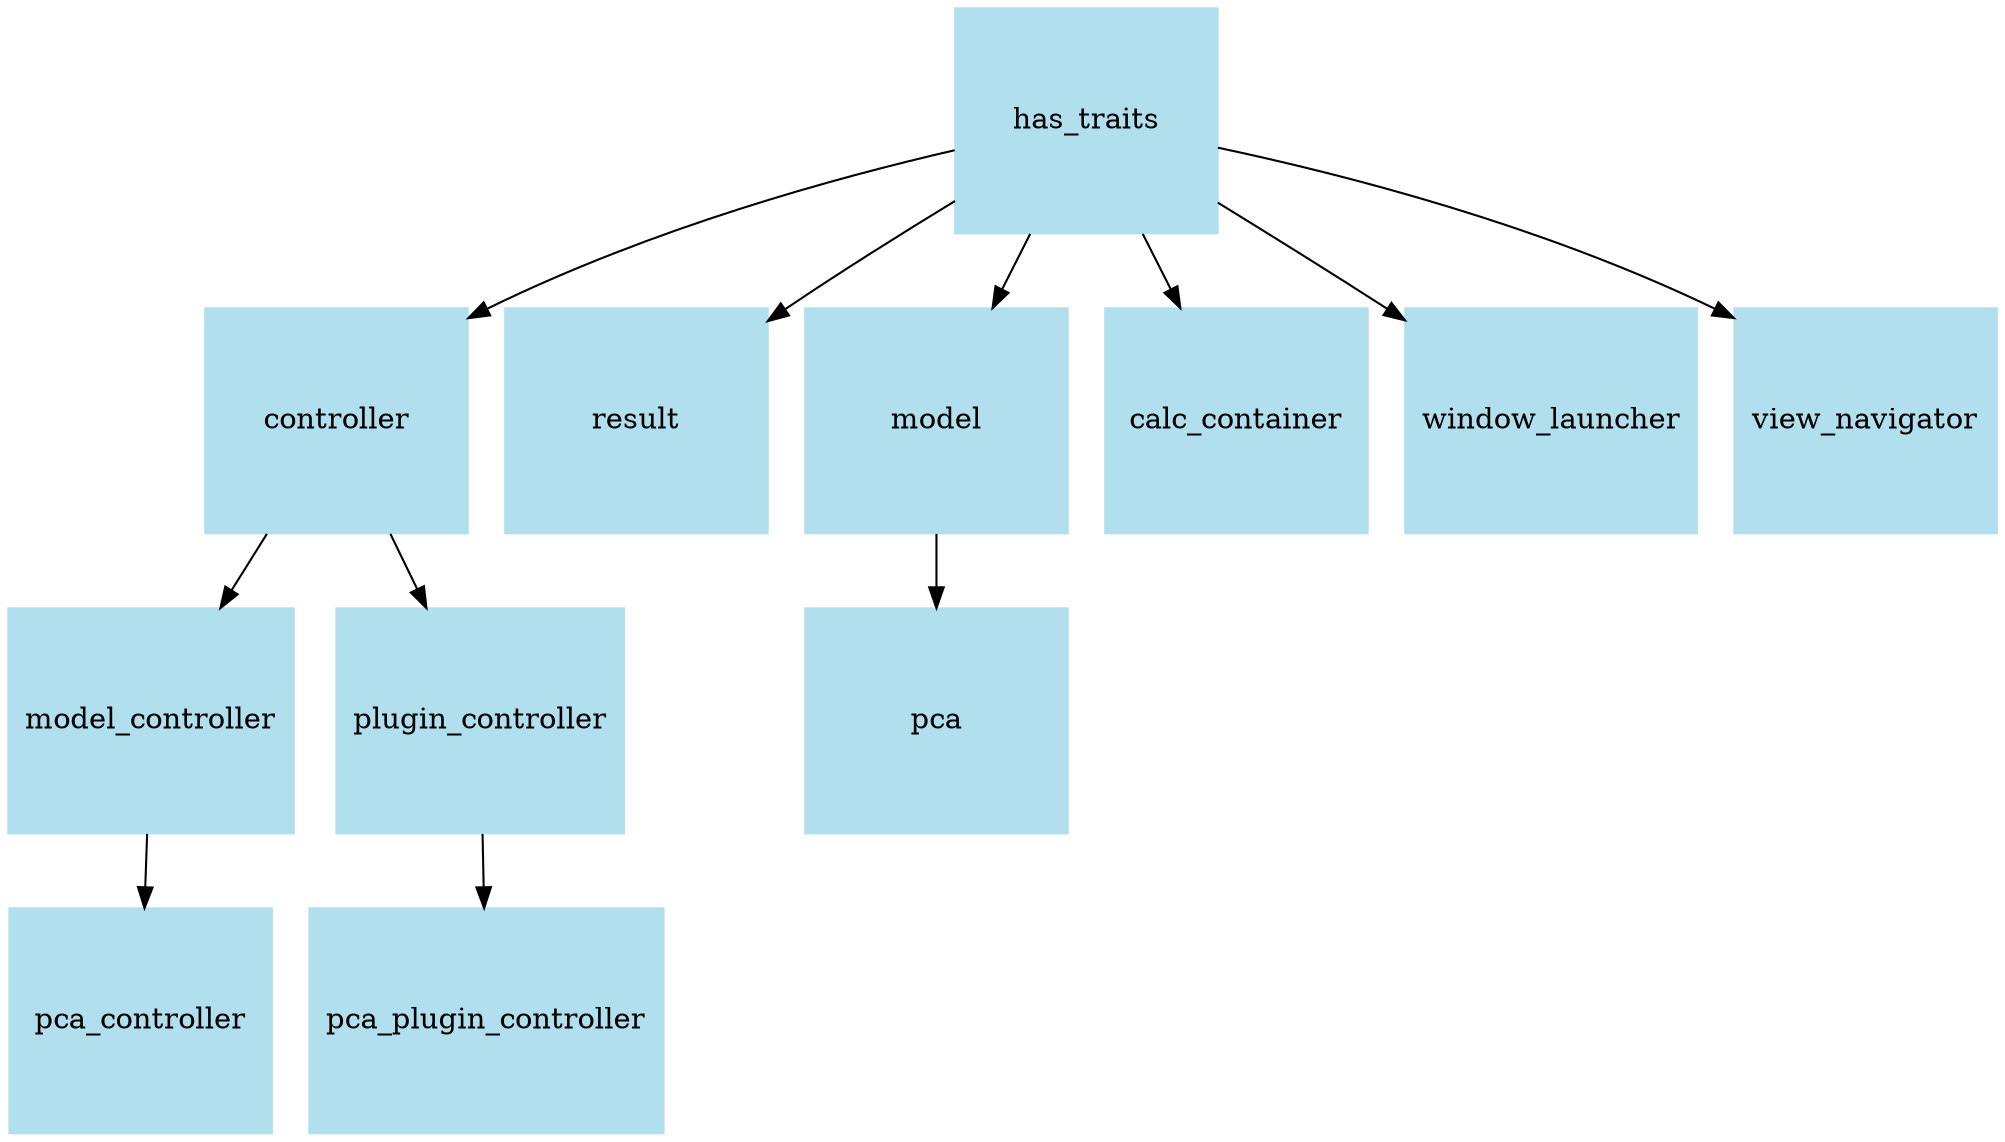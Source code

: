 /* Created by Thomas Graff <graff.thomas@gmail.com> */

/* Graph */
digraph plot_frame {
    node [color=lightblue2, shape=box, style=filled, width=1.75, height=1.5];

    /* Nodes */
    /* plot_window [label="PlotWindow\nsave_plot, title_text, res"]; */
    has_traits
    controller
    result
    model
    model_controller
    calc_container
    plugin_controller
    window_launcher
    view_navigator

    pca
    pca_controller
    pca_plugin_controller
    
    

    /* Edges */
    has_traits -> {result; model; calc_container; controller; window_launcher; view_navigator}
    model -> pca;
    controller -> {model_controller; plugin_controller}
    model_controller -> pca_controller;
    plugin_controller -> pca_plugin_controller;
}

